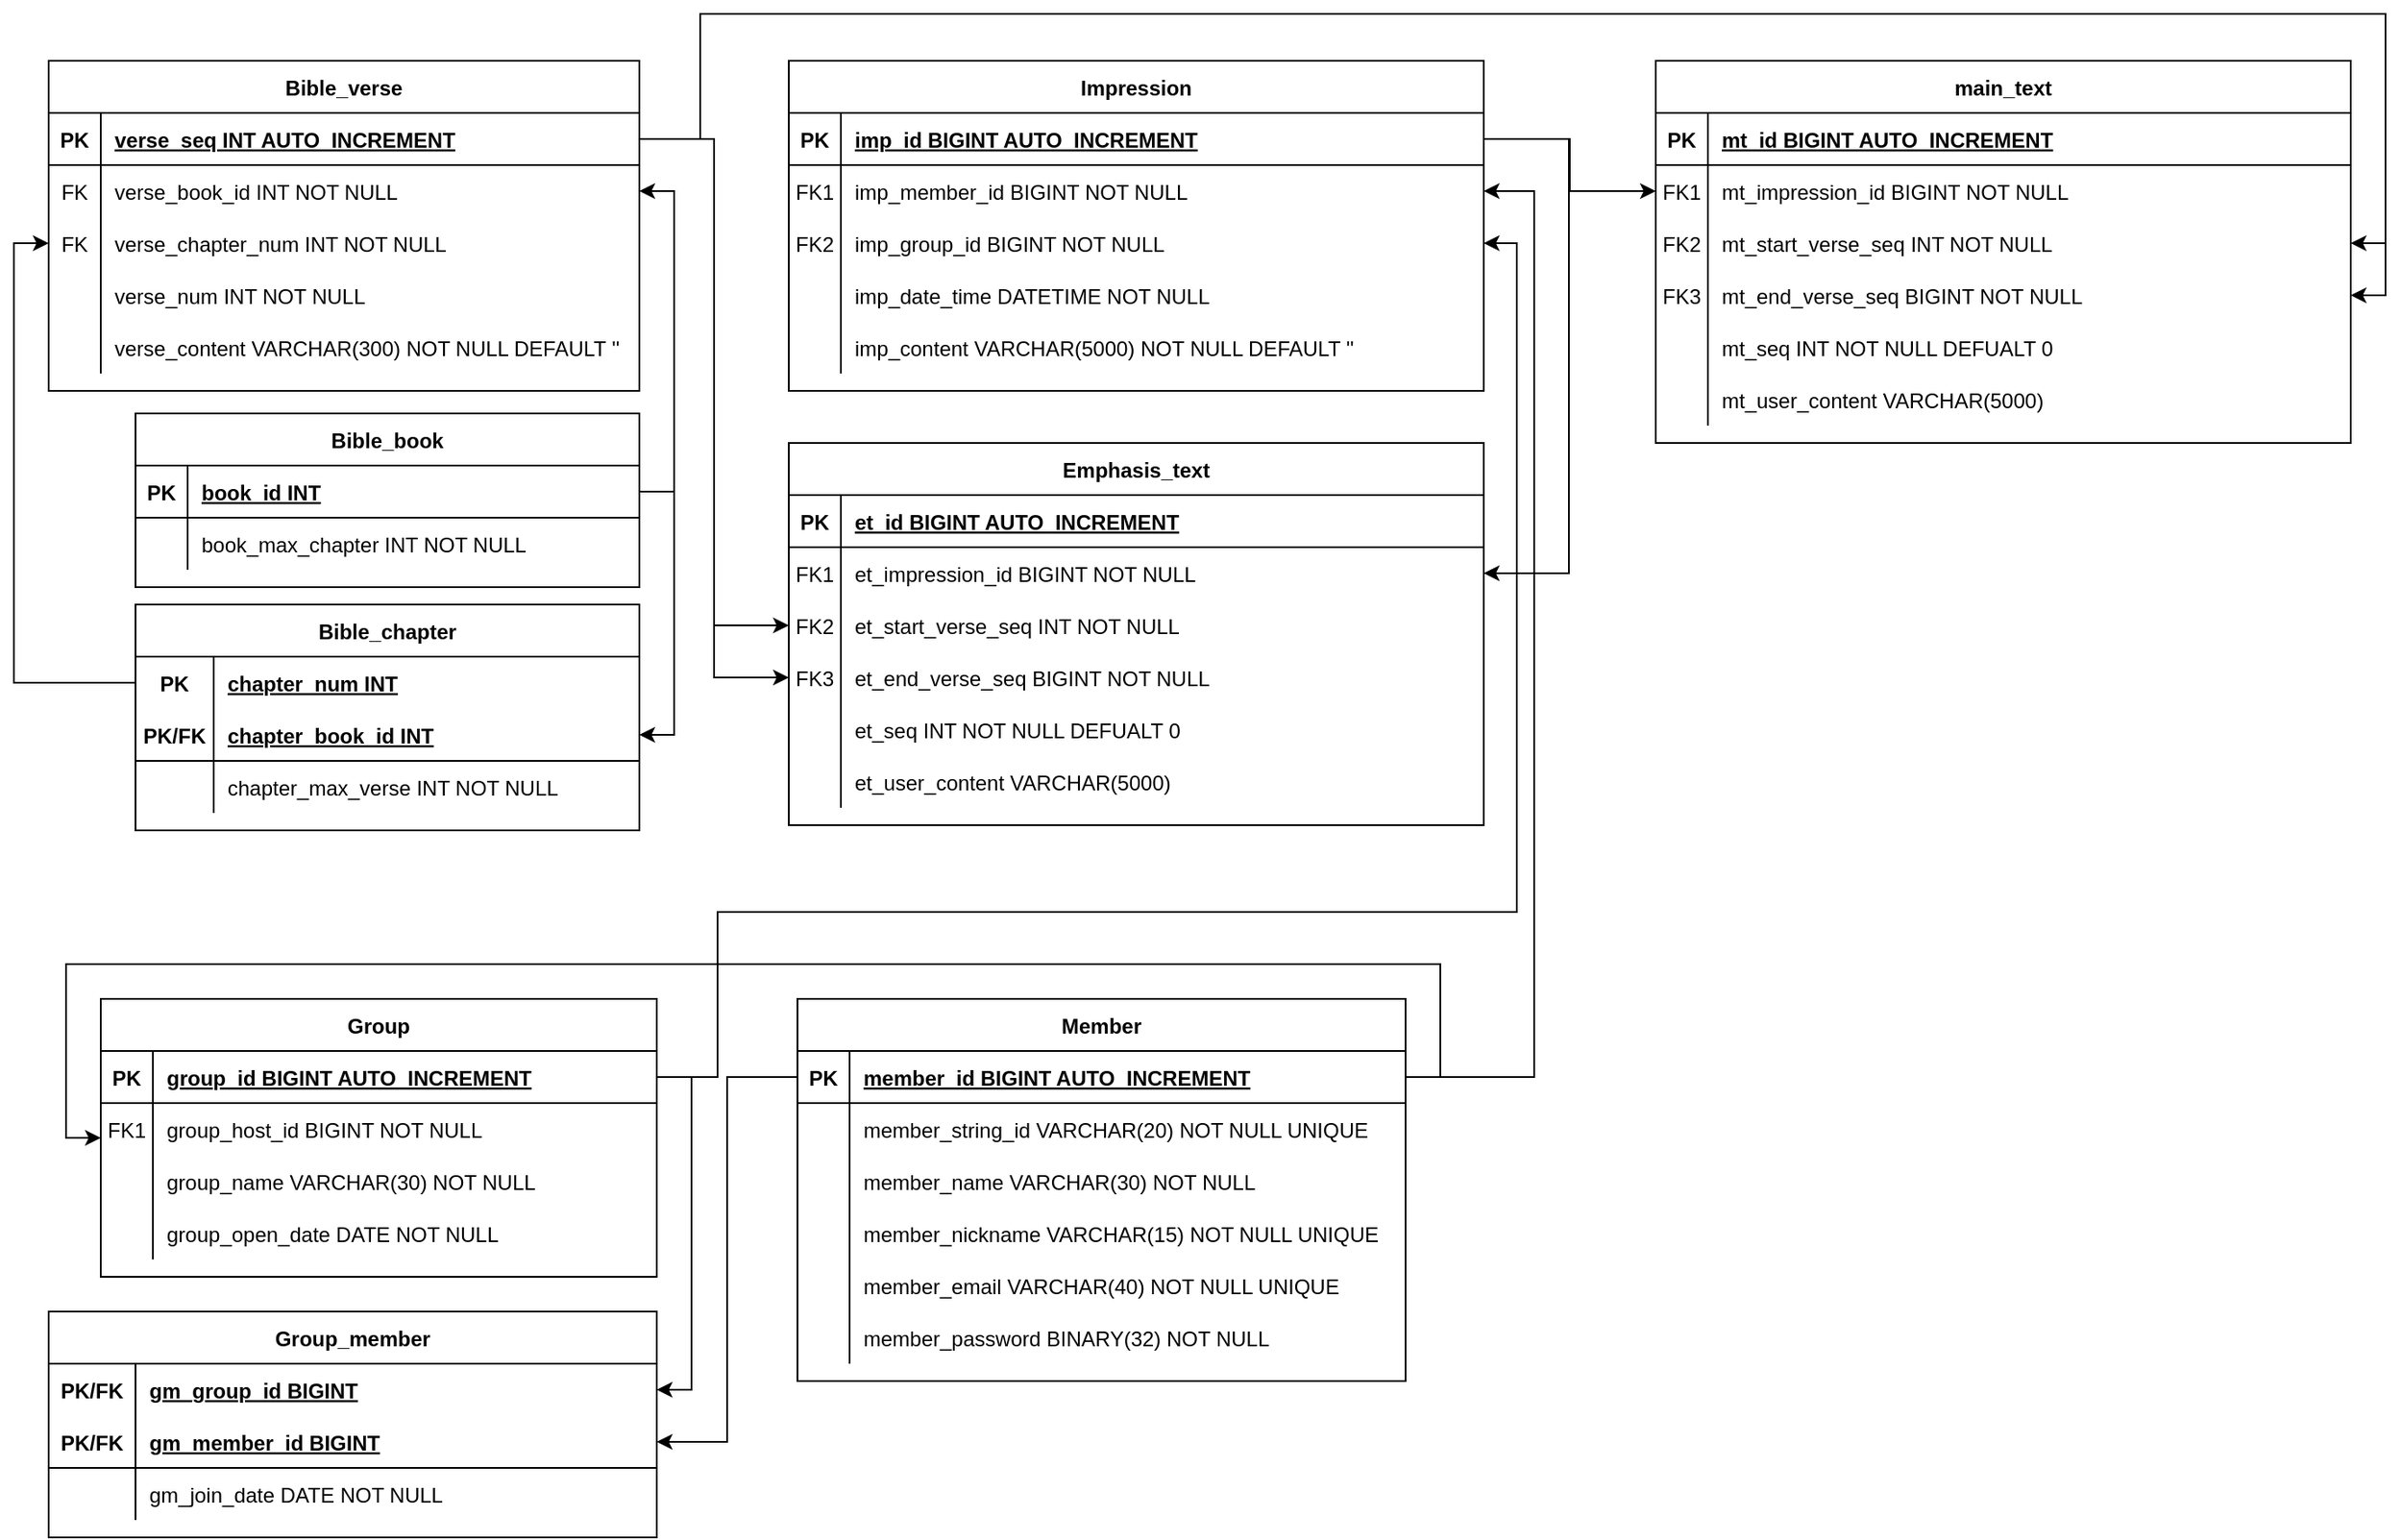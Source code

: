 <mxfile version="20.5.1" type="device"><diagram id="jPvuWBLJuC_hKwS-JEK_" name="Page 1"><mxGraphModel dx="1010" dy="1239" grid="1" gridSize="10" guides="1" tooltips="1" connect="1" arrows="1" fold="1" page="1" pageScale="1" pageWidth="1654" pageHeight="1169" math="0" shadow="0"><root><mxCell id="0"/><mxCell id="1" parent="0"/><mxCell id="6xwudfH-miz_vOKRbvq9-1" value="Bible_verse" style="shape=table;startSize=30;container=1;collapsible=1;childLayout=tableLayout;fixedRows=1;rowLines=0;fontStyle=1;align=center;resizeLast=1;flipH=1;flipV=0;" parent="1" vertex="1"><mxGeometry x="55" y="57" width="340" height="190" as="geometry"/></mxCell><mxCell id="6xwudfH-miz_vOKRbvq9-11" style="shape=partialRectangle;collapsible=0;dropTarget=0;pointerEvents=0;fillColor=none;points=[[0,0.5],[1,0.5]];portConstraint=eastwest;top=0;left=0;right=0;bottom=1;" parent="6xwudfH-miz_vOKRbvq9-1" vertex="1"><mxGeometry y="30" width="340" height="30" as="geometry"/></mxCell><mxCell id="6xwudfH-miz_vOKRbvq9-12" value="PK" style="shape=partialRectangle;overflow=hidden;connectable=0;fillColor=none;top=0;left=0;bottom=0;right=0;fontStyle=1;" parent="6xwudfH-miz_vOKRbvq9-11" vertex="1"><mxGeometry width="30" height="30" as="geometry"><mxRectangle width="30" height="30" as="alternateBounds"/></mxGeometry></mxCell><mxCell id="6xwudfH-miz_vOKRbvq9-13" value="verse_seq INT AUTO_INCREMENT" style="shape=partialRectangle;overflow=hidden;connectable=0;fillColor=none;top=0;left=0;bottom=0;right=0;align=left;spacingLeft=6;fontStyle=5;" parent="6xwudfH-miz_vOKRbvq9-11" vertex="1"><mxGeometry x="30" width="310" height="30" as="geometry"><mxRectangle width="310" height="30" as="alternateBounds"/></mxGeometry></mxCell><mxCell id="6xwudfH-miz_vOKRbvq9-14" style="shape=partialRectangle;collapsible=0;dropTarget=0;pointerEvents=0;fillColor=none;points=[[0,0.5],[1,0.5]];portConstraint=eastwest;top=0;left=0;right=0;bottom=0;" parent="6xwudfH-miz_vOKRbvq9-1" vertex="1"><mxGeometry y="60" width="340" height="30" as="geometry"/></mxCell><mxCell id="6xwudfH-miz_vOKRbvq9-15" value="FK" style="shape=partialRectangle;overflow=hidden;connectable=0;fillColor=none;top=0;left=0;bottom=0;right=0;" parent="6xwudfH-miz_vOKRbvq9-14" vertex="1"><mxGeometry width="30" height="30" as="geometry"><mxRectangle width="30" height="30" as="alternateBounds"/></mxGeometry></mxCell><mxCell id="6xwudfH-miz_vOKRbvq9-16" value="verse_book_id INT NOT NULL" style="shape=partialRectangle;overflow=hidden;connectable=0;fillColor=none;top=0;left=0;bottom=0;right=0;align=left;spacingLeft=6;" parent="6xwudfH-miz_vOKRbvq9-14" vertex="1"><mxGeometry x="30" width="310" height="30" as="geometry"><mxRectangle width="310" height="30" as="alternateBounds"/></mxGeometry></mxCell><mxCell id="Btw8hcyUQWeCTQrzz7kN-26" style="shape=partialRectangle;collapsible=0;dropTarget=0;pointerEvents=0;fillColor=none;points=[[0,0.5],[1,0.5]];portConstraint=eastwest;top=0;left=0;right=0;bottom=0;" parent="6xwudfH-miz_vOKRbvq9-1" vertex="1"><mxGeometry y="90" width="340" height="30" as="geometry"/></mxCell><mxCell id="Btw8hcyUQWeCTQrzz7kN-27" value="FK" style="shape=partialRectangle;overflow=hidden;connectable=0;fillColor=none;top=0;left=0;bottom=0;right=0;" parent="Btw8hcyUQWeCTQrzz7kN-26" vertex="1"><mxGeometry width="30" height="30" as="geometry"><mxRectangle width="30" height="30" as="alternateBounds"/></mxGeometry></mxCell><mxCell id="Btw8hcyUQWeCTQrzz7kN-28" value="verse_chapter_num INT NOT NULL" style="shape=partialRectangle;overflow=hidden;connectable=0;fillColor=none;top=0;left=0;bottom=0;right=0;align=left;spacingLeft=6;" parent="Btw8hcyUQWeCTQrzz7kN-26" vertex="1"><mxGeometry x="30" width="310" height="30" as="geometry"><mxRectangle width="310" height="30" as="alternateBounds"/></mxGeometry></mxCell><mxCell id="Btw8hcyUQWeCTQrzz7kN-23" style="shape=partialRectangle;collapsible=0;dropTarget=0;pointerEvents=0;fillColor=none;points=[[0,0.5],[1,0.5]];portConstraint=eastwest;top=0;left=0;right=0;bottom=0;" parent="6xwudfH-miz_vOKRbvq9-1" vertex="1"><mxGeometry y="120" width="340" height="30" as="geometry"/></mxCell><mxCell id="Btw8hcyUQWeCTQrzz7kN-24" value="" style="shape=partialRectangle;overflow=hidden;connectable=0;fillColor=none;top=0;left=0;bottom=0;right=0;" parent="Btw8hcyUQWeCTQrzz7kN-23" vertex="1"><mxGeometry width="30" height="30" as="geometry"><mxRectangle width="30" height="30" as="alternateBounds"/></mxGeometry></mxCell><mxCell id="Btw8hcyUQWeCTQrzz7kN-25" value="verse_num INT NOT NULL" style="shape=partialRectangle;overflow=hidden;connectable=0;fillColor=none;top=0;left=0;bottom=0;right=0;align=left;spacingLeft=6;" parent="Btw8hcyUQWeCTQrzz7kN-23" vertex="1"><mxGeometry x="30" width="310" height="30" as="geometry"><mxRectangle width="310" height="30" as="alternateBounds"/></mxGeometry></mxCell><mxCell id="Btw8hcyUQWeCTQrzz7kN-20" style="shape=partialRectangle;collapsible=0;dropTarget=0;pointerEvents=0;fillColor=none;points=[[0,0.5],[1,0.5]];portConstraint=eastwest;top=0;left=0;right=0;bottom=0;" parent="6xwudfH-miz_vOKRbvq9-1" vertex="1"><mxGeometry y="150" width="340" height="30" as="geometry"/></mxCell><mxCell id="Btw8hcyUQWeCTQrzz7kN-21" style="shape=partialRectangle;overflow=hidden;connectable=0;fillColor=none;top=0;left=0;bottom=0;right=0;" parent="Btw8hcyUQWeCTQrzz7kN-20" vertex="1"><mxGeometry width="30" height="30" as="geometry"><mxRectangle width="30" height="30" as="alternateBounds"/></mxGeometry></mxCell><mxCell id="Btw8hcyUQWeCTQrzz7kN-22" value="verse_content VARCHAR(300) NOT NULL DEFAULT ''" style="shape=partialRectangle;overflow=hidden;connectable=0;fillColor=none;top=0;left=0;bottom=0;right=0;align=left;spacingLeft=6;" parent="Btw8hcyUQWeCTQrzz7kN-20" vertex="1"><mxGeometry x="30" width="310" height="30" as="geometry"><mxRectangle width="310" height="30" as="alternateBounds"/></mxGeometry></mxCell><mxCell id="6xwudfH-miz_vOKRbvq9-17" value="Bible_book" style="shape=table;startSize=30;container=1;collapsible=1;childLayout=tableLayout;fixedRows=1;rowLines=0;fontStyle=1;align=center;resizeLast=1;" parent="1" vertex="1"><mxGeometry x="105" y="260" width="290" height="100" as="geometry"/></mxCell><mxCell id="6xwudfH-miz_vOKRbvq9-18" value="" style="shape=partialRectangle;collapsible=0;dropTarget=0;pointerEvents=0;fillColor=none;top=0;left=0;bottom=1;right=0;points=[[0,0.5],[1,0.5]];portConstraint=eastwest;" parent="6xwudfH-miz_vOKRbvq9-17" vertex="1"><mxGeometry y="30" width="290" height="30" as="geometry"/></mxCell><mxCell id="6xwudfH-miz_vOKRbvq9-19" value="PK" style="shape=partialRectangle;connectable=0;fillColor=none;top=0;left=0;bottom=0;right=0;fontStyle=1;overflow=hidden;" parent="6xwudfH-miz_vOKRbvq9-18" vertex="1"><mxGeometry width="30" height="30" as="geometry"><mxRectangle width="30" height="30" as="alternateBounds"/></mxGeometry></mxCell><mxCell id="6xwudfH-miz_vOKRbvq9-20" value="book_id INT" style="shape=partialRectangle;connectable=0;fillColor=none;top=0;left=0;bottom=0;right=0;align=left;spacingLeft=6;fontStyle=5;overflow=hidden;" parent="6xwudfH-miz_vOKRbvq9-18" vertex="1"><mxGeometry x="30" width="260" height="30" as="geometry"><mxRectangle width="260" height="30" as="alternateBounds"/></mxGeometry></mxCell><mxCell id="6xwudfH-miz_vOKRbvq9-27" value="" style="shape=partialRectangle;collapsible=0;dropTarget=0;pointerEvents=0;fillColor=none;top=0;left=0;bottom=0;right=0;points=[[0,0.5],[1,0.5]];portConstraint=eastwest;" parent="6xwudfH-miz_vOKRbvq9-17" vertex="1"><mxGeometry y="60" width="290" height="30" as="geometry"/></mxCell><mxCell id="6xwudfH-miz_vOKRbvq9-28" value="" style="shape=partialRectangle;connectable=0;fillColor=none;top=0;left=0;bottom=0;right=0;editable=1;overflow=hidden;" parent="6xwudfH-miz_vOKRbvq9-27" vertex="1"><mxGeometry width="30" height="30" as="geometry"><mxRectangle width="30" height="30" as="alternateBounds"/></mxGeometry></mxCell><mxCell id="6xwudfH-miz_vOKRbvq9-29" value="book_max_chapter INT NOT NULL" style="shape=partialRectangle;connectable=0;fillColor=none;top=0;left=0;bottom=0;right=0;align=left;spacingLeft=6;overflow=hidden;" parent="6xwudfH-miz_vOKRbvq9-27" vertex="1"><mxGeometry x="30" width="260" height="30" as="geometry"><mxRectangle width="260" height="30" as="alternateBounds"/></mxGeometry></mxCell><mxCell id="6xwudfH-miz_vOKRbvq9-30" value="Group" style="shape=table;startSize=30;container=1;collapsible=1;childLayout=tableLayout;fixedRows=1;rowLines=0;fontStyle=1;align=center;resizeLast=1;flipH=1;flipV=0;" parent="1" vertex="1"><mxGeometry x="85" y="597" width="320" height="160" as="geometry"/></mxCell><mxCell id="6xwudfH-miz_vOKRbvq9-31" style="shape=partialRectangle;collapsible=0;dropTarget=0;pointerEvents=0;fillColor=none;points=[[0,0.5],[1,0.5]];portConstraint=eastwest;top=0;left=0;right=0;bottom=1;" parent="6xwudfH-miz_vOKRbvq9-30" vertex="1"><mxGeometry y="30" width="320" height="30" as="geometry"/></mxCell><mxCell id="6xwudfH-miz_vOKRbvq9-32" value="PK" style="shape=partialRectangle;overflow=hidden;connectable=0;fillColor=none;top=0;left=0;bottom=0;right=0;fontStyle=1;" parent="6xwudfH-miz_vOKRbvq9-31" vertex="1"><mxGeometry width="30" height="30" as="geometry"><mxRectangle width="30" height="30" as="alternateBounds"/></mxGeometry></mxCell><mxCell id="6xwudfH-miz_vOKRbvq9-33" value="group_id BIGINT AUTO_INCREMENT" style="shape=partialRectangle;overflow=hidden;connectable=0;fillColor=none;top=0;left=0;bottom=0;right=0;align=left;spacingLeft=6;fontStyle=5;" parent="6xwudfH-miz_vOKRbvq9-31" vertex="1"><mxGeometry x="30" width="290" height="30" as="geometry"><mxRectangle width="290" height="30" as="alternateBounds"/></mxGeometry></mxCell><mxCell id="6xwudfH-miz_vOKRbvq9-34" style="shape=partialRectangle;collapsible=0;dropTarget=0;pointerEvents=0;fillColor=none;points=[[0,0.5],[1,0.5]];portConstraint=eastwest;top=0;left=0;right=0;bottom=0;" parent="6xwudfH-miz_vOKRbvq9-30" vertex="1"><mxGeometry y="60" width="320" height="30" as="geometry"/></mxCell><mxCell id="6xwudfH-miz_vOKRbvq9-35" value="FK1" style="shape=partialRectangle;overflow=hidden;connectable=0;fillColor=none;top=0;left=0;bottom=0;right=0;" parent="6xwudfH-miz_vOKRbvq9-34" vertex="1"><mxGeometry width="30" height="30" as="geometry"><mxRectangle width="30" height="30" as="alternateBounds"/></mxGeometry></mxCell><mxCell id="6xwudfH-miz_vOKRbvq9-36" value="group_host_id BIGINT NOT NULL" style="shape=partialRectangle;overflow=hidden;connectable=0;fillColor=none;top=0;left=0;bottom=0;right=0;align=left;spacingLeft=6;" parent="6xwudfH-miz_vOKRbvq9-34" vertex="1"><mxGeometry x="30" width="290" height="30" as="geometry"><mxRectangle width="290" height="30" as="alternateBounds"/></mxGeometry></mxCell><mxCell id="6xwudfH-miz_vOKRbvq9-37" style="shape=partialRectangle;collapsible=0;dropTarget=0;pointerEvents=0;fillColor=none;points=[[0,0.5],[1,0.5]];portConstraint=eastwest;top=0;left=0;right=0;bottom=0;" parent="6xwudfH-miz_vOKRbvq9-30" vertex="1"><mxGeometry y="90" width="320" height="30" as="geometry"/></mxCell><mxCell id="6xwudfH-miz_vOKRbvq9-38" style="shape=partialRectangle;overflow=hidden;connectable=0;fillColor=none;top=0;left=0;bottom=0;right=0;" parent="6xwudfH-miz_vOKRbvq9-37" vertex="1"><mxGeometry width="30" height="30" as="geometry"><mxRectangle width="30" height="30" as="alternateBounds"/></mxGeometry></mxCell><mxCell id="6xwudfH-miz_vOKRbvq9-39" value="group_name VARCHAR(30) NOT NULL" style="shape=partialRectangle;overflow=hidden;connectable=0;fillColor=none;top=0;left=0;bottom=0;right=0;align=left;spacingLeft=6;" parent="6xwudfH-miz_vOKRbvq9-37" vertex="1"><mxGeometry x="30" width="290" height="30" as="geometry"><mxRectangle width="290" height="30" as="alternateBounds"/></mxGeometry></mxCell><mxCell id="6xwudfH-miz_vOKRbvq9-40" style="shape=partialRectangle;collapsible=0;dropTarget=0;pointerEvents=0;fillColor=none;points=[[0,0.5],[1,0.5]];portConstraint=eastwest;top=0;left=0;right=0;bottom=0;" parent="6xwudfH-miz_vOKRbvq9-30" vertex="1"><mxGeometry y="120" width="320" height="30" as="geometry"/></mxCell><mxCell id="6xwudfH-miz_vOKRbvq9-41" style="shape=partialRectangle;overflow=hidden;connectable=0;fillColor=none;top=0;left=0;bottom=0;right=0;" parent="6xwudfH-miz_vOKRbvq9-40" vertex="1"><mxGeometry width="30" height="30" as="geometry"><mxRectangle width="30" height="30" as="alternateBounds"/></mxGeometry></mxCell><mxCell id="6xwudfH-miz_vOKRbvq9-42" value="group_open_date DATE NOT NULL" style="shape=partialRectangle;overflow=hidden;connectable=0;fillColor=none;top=0;left=0;bottom=0;right=0;align=left;spacingLeft=6;" parent="6xwudfH-miz_vOKRbvq9-40" vertex="1"><mxGeometry x="30" width="290" height="30" as="geometry"><mxRectangle width="290" height="30" as="alternateBounds"/></mxGeometry></mxCell><mxCell id="6xwudfH-miz_vOKRbvq9-43" value="Member" style="shape=table;startSize=30;container=1;collapsible=1;childLayout=tableLayout;fixedRows=1;rowLines=0;fontStyle=1;align=center;resizeLast=1;flipH=1;flipV=0;" parent="1" vertex="1"><mxGeometry x="486" y="597" width="350" height="220" as="geometry"/></mxCell><mxCell id="6xwudfH-miz_vOKRbvq9-44" style="shape=partialRectangle;collapsible=0;dropTarget=0;pointerEvents=0;fillColor=none;points=[[0,0.5],[1,0.5]];portConstraint=eastwest;top=0;left=0;right=0;bottom=1;" parent="6xwudfH-miz_vOKRbvq9-43" vertex="1"><mxGeometry y="30" width="350" height="30" as="geometry"/></mxCell><mxCell id="6xwudfH-miz_vOKRbvq9-45" value="PK" style="shape=partialRectangle;overflow=hidden;connectable=0;fillColor=none;top=0;left=0;bottom=0;right=0;fontStyle=1;" parent="6xwudfH-miz_vOKRbvq9-44" vertex="1"><mxGeometry width="30" height="30" as="geometry"><mxRectangle width="30" height="30" as="alternateBounds"/></mxGeometry></mxCell><mxCell id="6xwudfH-miz_vOKRbvq9-46" value="member_id BIGINT AUTO_INCREMENT" style="shape=partialRectangle;overflow=hidden;connectable=0;fillColor=none;top=0;left=0;bottom=0;right=0;align=left;spacingLeft=6;fontStyle=5;" parent="6xwudfH-miz_vOKRbvq9-44" vertex="1"><mxGeometry x="30" width="320" height="30" as="geometry"><mxRectangle width="320" height="30" as="alternateBounds"/></mxGeometry></mxCell><mxCell id="6xwudfH-miz_vOKRbvq9-47" style="shape=partialRectangle;collapsible=0;dropTarget=0;pointerEvents=0;fillColor=none;points=[[0,0.5],[1,0.5]];portConstraint=eastwest;top=0;left=0;right=0;bottom=0;" parent="6xwudfH-miz_vOKRbvq9-43" vertex="1"><mxGeometry y="60" width="350" height="30" as="geometry"/></mxCell><mxCell id="6xwudfH-miz_vOKRbvq9-48" value="" style="shape=partialRectangle;overflow=hidden;connectable=0;fillColor=none;top=0;left=0;bottom=0;right=0;" parent="6xwudfH-miz_vOKRbvq9-47" vertex="1"><mxGeometry width="30" height="30" as="geometry"><mxRectangle width="30" height="30" as="alternateBounds"/></mxGeometry></mxCell><mxCell id="6xwudfH-miz_vOKRbvq9-49" value="member_string_id VARCHAR(20) NOT NULL UNIQUE" style="shape=partialRectangle;overflow=hidden;connectable=0;fillColor=none;top=0;left=0;bottom=0;right=0;align=left;spacingLeft=6;" parent="6xwudfH-miz_vOKRbvq9-47" vertex="1"><mxGeometry x="30" width="320" height="30" as="geometry"><mxRectangle width="320" height="30" as="alternateBounds"/></mxGeometry></mxCell><mxCell id="6xwudfH-miz_vOKRbvq9-50" style="shape=partialRectangle;collapsible=0;dropTarget=0;pointerEvents=0;fillColor=none;points=[[0,0.5],[1,0.5]];portConstraint=eastwest;top=0;left=0;right=0;bottom=0;" parent="6xwudfH-miz_vOKRbvq9-43" vertex="1"><mxGeometry y="90" width="350" height="30" as="geometry"/></mxCell><mxCell id="6xwudfH-miz_vOKRbvq9-51" style="shape=partialRectangle;overflow=hidden;connectable=0;fillColor=none;top=0;left=0;bottom=0;right=0;" parent="6xwudfH-miz_vOKRbvq9-50" vertex="1"><mxGeometry width="30" height="30" as="geometry"><mxRectangle width="30" height="30" as="alternateBounds"/></mxGeometry></mxCell><mxCell id="6xwudfH-miz_vOKRbvq9-52" value="member_name VARCHAR(30) NOT NULL" style="shape=partialRectangle;overflow=hidden;connectable=0;fillColor=none;top=0;left=0;bottom=0;right=0;align=left;spacingLeft=6;" parent="6xwudfH-miz_vOKRbvq9-50" vertex="1"><mxGeometry x="30" width="320" height="30" as="geometry"><mxRectangle width="320" height="30" as="alternateBounds"/></mxGeometry></mxCell><mxCell id="6xwudfH-miz_vOKRbvq9-53" style="shape=partialRectangle;collapsible=0;dropTarget=0;pointerEvents=0;fillColor=none;points=[[0,0.5],[1,0.5]];portConstraint=eastwest;top=0;left=0;right=0;bottom=0;" parent="6xwudfH-miz_vOKRbvq9-43" vertex="1"><mxGeometry y="120" width="350" height="30" as="geometry"/></mxCell><mxCell id="6xwudfH-miz_vOKRbvq9-54" style="shape=partialRectangle;overflow=hidden;connectable=0;fillColor=none;top=0;left=0;bottom=0;right=0;" parent="6xwudfH-miz_vOKRbvq9-53" vertex="1"><mxGeometry width="30" height="30" as="geometry"><mxRectangle width="30" height="30" as="alternateBounds"/></mxGeometry></mxCell><mxCell id="6xwudfH-miz_vOKRbvq9-55" value="member_nickname VARCHAR(15) NOT NULL UNIQUE" style="shape=partialRectangle;overflow=hidden;connectable=0;fillColor=none;top=0;left=0;bottom=0;right=0;align=left;spacingLeft=6;" parent="6xwudfH-miz_vOKRbvq9-53" vertex="1"><mxGeometry x="30" width="320" height="30" as="geometry"><mxRectangle width="320" height="30" as="alternateBounds"/></mxGeometry></mxCell><mxCell id="6xwudfH-miz_vOKRbvq9-56" style="shape=partialRectangle;collapsible=0;dropTarget=0;pointerEvents=0;fillColor=none;points=[[0,0.5],[1,0.5]];portConstraint=eastwest;top=0;left=0;right=0;bottom=0;" parent="6xwudfH-miz_vOKRbvq9-43" vertex="1"><mxGeometry y="150" width="350" height="30" as="geometry"/></mxCell><mxCell id="6xwudfH-miz_vOKRbvq9-57" style="shape=partialRectangle;overflow=hidden;connectable=0;fillColor=none;top=0;left=0;bottom=0;right=0;" parent="6xwudfH-miz_vOKRbvq9-56" vertex="1"><mxGeometry width="30" height="30" as="geometry"><mxRectangle width="30" height="30" as="alternateBounds"/></mxGeometry></mxCell><mxCell id="6xwudfH-miz_vOKRbvq9-58" value="member_email VARCHAR(40) NOT NULL UNIQUE" style="shape=partialRectangle;overflow=hidden;connectable=0;fillColor=none;top=0;left=0;bottom=0;right=0;align=left;spacingLeft=6;" parent="6xwudfH-miz_vOKRbvq9-56" vertex="1"><mxGeometry x="30" width="320" height="30" as="geometry"><mxRectangle width="320" height="30" as="alternateBounds"/></mxGeometry></mxCell><mxCell id="6xwudfH-miz_vOKRbvq9-59" style="shape=partialRectangle;collapsible=0;dropTarget=0;pointerEvents=0;fillColor=none;points=[[0,0.5],[1,0.5]];portConstraint=eastwest;top=0;left=0;right=0;bottom=0;" parent="6xwudfH-miz_vOKRbvq9-43" vertex="1"><mxGeometry y="180" width="350" height="30" as="geometry"/></mxCell><mxCell id="6xwudfH-miz_vOKRbvq9-60" style="shape=partialRectangle;overflow=hidden;connectable=0;fillColor=none;top=0;left=0;bottom=0;right=0;" parent="6xwudfH-miz_vOKRbvq9-59" vertex="1"><mxGeometry width="30" height="30" as="geometry"><mxRectangle width="30" height="30" as="alternateBounds"/></mxGeometry></mxCell><mxCell id="6xwudfH-miz_vOKRbvq9-61" value="member_password BINARY(32) NOT NULL" style="shape=partialRectangle;overflow=hidden;connectable=0;fillColor=none;top=0;left=0;bottom=0;right=0;align=left;spacingLeft=6;" parent="6xwudfH-miz_vOKRbvq9-59" vertex="1"><mxGeometry x="30" width="320" height="30" as="geometry"><mxRectangle width="320" height="30" as="alternateBounds"/></mxGeometry></mxCell><mxCell id="6xwudfH-miz_vOKRbvq9-62" value="Group_member" style="shape=table;startSize=30;container=1;collapsible=1;childLayout=tableLayout;fixedRows=1;rowLines=0;fontStyle=1;align=center;resizeLast=1;flipH=1;flipV=0;" parent="1" vertex="1"><mxGeometry x="55" y="777" width="350" height="130.0" as="geometry"/></mxCell><mxCell id="6xwudfH-miz_vOKRbvq9-63" style="shape=partialRectangle;collapsible=0;dropTarget=0;pointerEvents=0;fillColor=none;points=[[0,0.5],[1,0.5]];portConstraint=eastwest;top=0;left=0;right=0;bottom=0;" parent="6xwudfH-miz_vOKRbvq9-62" vertex="1"><mxGeometry y="30" width="350" height="30" as="geometry"/></mxCell><mxCell id="6xwudfH-miz_vOKRbvq9-64" value="PK/FK" style="shape=partialRectangle;overflow=hidden;connectable=0;fillColor=none;top=0;left=0;bottom=0;right=0;fontStyle=1;" parent="6xwudfH-miz_vOKRbvq9-63" vertex="1"><mxGeometry width="50.0" height="30" as="geometry"><mxRectangle width="50.0" height="30" as="alternateBounds"/></mxGeometry></mxCell><mxCell id="6xwudfH-miz_vOKRbvq9-65" value="gm_group_id BIGINT" style="shape=partialRectangle;overflow=hidden;connectable=0;fillColor=none;top=0;left=0;bottom=0;right=0;align=left;spacingLeft=6;fontStyle=5;" parent="6xwudfH-miz_vOKRbvq9-63" vertex="1"><mxGeometry x="50.0" width="300.0" height="30" as="geometry"><mxRectangle width="300.0" height="30" as="alternateBounds"/></mxGeometry></mxCell><mxCell id="6xwudfH-miz_vOKRbvq9-66" style="shape=partialRectangle;collapsible=0;dropTarget=0;pointerEvents=0;fillColor=none;points=[[0,0.5],[1,0.5]];portConstraint=eastwest;top=0;left=0;right=0;bottom=1;" parent="6xwudfH-miz_vOKRbvq9-62" vertex="1"><mxGeometry y="60" width="350" height="30" as="geometry"/></mxCell><mxCell id="6xwudfH-miz_vOKRbvq9-67" value="PK/FK" style="shape=partialRectangle;overflow=hidden;connectable=0;fillColor=none;top=0;left=0;bottom=0;right=0;fontStyle=1;" parent="6xwudfH-miz_vOKRbvq9-66" vertex="1"><mxGeometry width="50.0" height="30" as="geometry"><mxRectangle width="50.0" height="30" as="alternateBounds"/></mxGeometry></mxCell><mxCell id="6xwudfH-miz_vOKRbvq9-68" value="gm_member_id BIGINT" style="shape=partialRectangle;overflow=hidden;connectable=0;fillColor=none;top=0;left=0;bottom=0;right=0;align=left;spacingLeft=6;fontStyle=5;strokeColor=default;" parent="6xwudfH-miz_vOKRbvq9-66" vertex="1"><mxGeometry x="50.0" width="300.0" height="30" as="geometry"><mxRectangle width="300.0" height="30" as="alternateBounds"/></mxGeometry></mxCell><mxCell id="6xwudfH-miz_vOKRbvq9-69" style="shape=partialRectangle;collapsible=0;dropTarget=0;pointerEvents=0;fillColor=none;points=[[0,0.5],[1,0.5]];portConstraint=eastwest;top=0;left=0;right=0;bottom=0;" parent="6xwudfH-miz_vOKRbvq9-62" vertex="1"><mxGeometry y="90" width="350" height="30" as="geometry"/></mxCell><mxCell id="6xwudfH-miz_vOKRbvq9-70" style="shape=partialRectangle;overflow=hidden;connectable=0;fillColor=none;top=0;left=0;bottom=0;right=0;" parent="6xwudfH-miz_vOKRbvq9-69" vertex="1"><mxGeometry width="50.0" height="30" as="geometry"><mxRectangle width="50.0" height="30" as="alternateBounds"/></mxGeometry></mxCell><mxCell id="6xwudfH-miz_vOKRbvq9-71" value="gm_join_date DATE NOT NULL" style="shape=partialRectangle;overflow=hidden;connectable=0;fillColor=none;top=0;left=0;bottom=0;right=0;align=left;spacingLeft=6;" parent="6xwudfH-miz_vOKRbvq9-69" vertex="1"><mxGeometry x="50.0" width="300.0" height="30" as="geometry"><mxRectangle width="300.0" height="30" as="alternateBounds"/></mxGeometry></mxCell><mxCell id="Btw8hcyUQWeCTQrzz7kN-1" value="Impression" style="shape=table;startSize=30;container=1;collapsible=1;childLayout=tableLayout;fixedRows=1;rowLines=0;fontStyle=1;align=center;resizeLast=1;flipH=1;flipV=0;" parent="1" vertex="1"><mxGeometry x="481" y="57" width="400" height="190" as="geometry"/></mxCell><mxCell id="Btw8hcyUQWeCTQrzz7kN-2" style="shape=partialRectangle;collapsible=0;dropTarget=0;pointerEvents=0;fillColor=none;points=[[0,0.5],[1,0.5]];portConstraint=eastwest;top=0;left=0;right=0;bottom=1;" parent="Btw8hcyUQWeCTQrzz7kN-1" vertex="1"><mxGeometry y="30" width="400" height="30" as="geometry"/></mxCell><mxCell id="Btw8hcyUQWeCTQrzz7kN-3" value="PK" style="shape=partialRectangle;overflow=hidden;connectable=0;fillColor=none;top=0;left=0;bottom=0;right=0;fontStyle=1;" parent="Btw8hcyUQWeCTQrzz7kN-2" vertex="1"><mxGeometry width="30" height="30" as="geometry"><mxRectangle width="30" height="30" as="alternateBounds"/></mxGeometry></mxCell><mxCell id="Btw8hcyUQWeCTQrzz7kN-4" value="imp_id BIGINT AUTO_INCREMENT" style="shape=partialRectangle;overflow=hidden;connectable=0;fillColor=none;top=0;left=0;bottom=0;right=0;align=left;spacingLeft=6;fontStyle=5;" parent="Btw8hcyUQWeCTQrzz7kN-2" vertex="1"><mxGeometry x="30" width="370" height="30" as="geometry"><mxRectangle width="370" height="30" as="alternateBounds"/></mxGeometry></mxCell><mxCell id="Btw8hcyUQWeCTQrzz7kN-5" style="shape=partialRectangle;collapsible=0;dropTarget=0;pointerEvents=0;fillColor=none;points=[[0,0.5],[1,0.5]];portConstraint=eastwest;top=0;left=0;right=0;bottom=0;" parent="Btw8hcyUQWeCTQrzz7kN-1" vertex="1"><mxGeometry y="60" width="400" height="30" as="geometry"/></mxCell><mxCell id="Btw8hcyUQWeCTQrzz7kN-6" value="FK1" style="shape=partialRectangle;overflow=hidden;connectable=0;fillColor=none;top=0;left=0;bottom=0;right=0;" parent="Btw8hcyUQWeCTQrzz7kN-5" vertex="1"><mxGeometry width="30" height="30" as="geometry"><mxRectangle width="30" height="30" as="alternateBounds"/></mxGeometry></mxCell><mxCell id="Btw8hcyUQWeCTQrzz7kN-7" value="imp_member_id BIGINT NOT NULL" style="shape=partialRectangle;overflow=hidden;connectable=0;fillColor=none;top=0;left=0;bottom=0;right=0;align=left;spacingLeft=6;" parent="Btw8hcyUQWeCTQrzz7kN-5" vertex="1"><mxGeometry x="30" width="370" height="30" as="geometry"><mxRectangle width="370" height="30" as="alternateBounds"/></mxGeometry></mxCell><mxCell id="Btw8hcyUQWeCTQrzz7kN-8" style="shape=partialRectangle;collapsible=0;dropTarget=0;pointerEvents=0;fillColor=none;points=[[0,0.5],[1,0.5]];portConstraint=eastwest;top=0;left=0;right=0;bottom=0;" parent="Btw8hcyUQWeCTQrzz7kN-1" vertex="1"><mxGeometry y="90" width="400" height="30" as="geometry"/></mxCell><mxCell id="Btw8hcyUQWeCTQrzz7kN-9" value="FK2" style="shape=partialRectangle;overflow=hidden;connectable=0;fillColor=none;top=0;left=0;bottom=0;right=0;" parent="Btw8hcyUQWeCTQrzz7kN-8" vertex="1"><mxGeometry width="30" height="30" as="geometry"><mxRectangle width="30" height="30" as="alternateBounds"/></mxGeometry></mxCell><mxCell id="Btw8hcyUQWeCTQrzz7kN-10" value="imp_group_id BIGINT NOT NULL" style="shape=partialRectangle;overflow=hidden;connectable=0;fillColor=none;top=0;left=0;bottom=0;right=0;align=left;spacingLeft=6;" parent="Btw8hcyUQWeCTQrzz7kN-8" vertex="1"><mxGeometry x="30" width="370" height="30" as="geometry"><mxRectangle width="370" height="30" as="alternateBounds"/></mxGeometry></mxCell><mxCell id="VGFcvCKbKXmxjSIKfTdJ-4" style="shape=partialRectangle;collapsible=0;dropTarget=0;pointerEvents=0;fillColor=none;points=[[0,0.5],[1,0.5]];portConstraint=eastwest;top=0;left=0;right=0;bottom=0;" parent="Btw8hcyUQWeCTQrzz7kN-1" vertex="1"><mxGeometry y="120" width="400" height="30" as="geometry"/></mxCell><mxCell id="VGFcvCKbKXmxjSIKfTdJ-5" style="shape=partialRectangle;overflow=hidden;connectable=0;fillColor=none;top=0;left=0;bottom=0;right=0;" parent="VGFcvCKbKXmxjSIKfTdJ-4" vertex="1"><mxGeometry width="30" height="30" as="geometry"><mxRectangle width="30" height="30" as="alternateBounds"/></mxGeometry></mxCell><mxCell id="VGFcvCKbKXmxjSIKfTdJ-6" value="imp_date_time DATETIME NOT NULL" style="shape=partialRectangle;overflow=hidden;connectable=0;fillColor=none;top=0;left=0;bottom=0;right=0;align=left;spacingLeft=6;" parent="VGFcvCKbKXmxjSIKfTdJ-4" vertex="1"><mxGeometry x="30" width="370" height="30" as="geometry"><mxRectangle width="370" height="30" as="alternateBounds"/></mxGeometry></mxCell><mxCell id="Btw8hcyUQWeCTQrzz7kN-53" style="shape=partialRectangle;collapsible=0;dropTarget=0;pointerEvents=0;fillColor=none;points=[[0,0.5],[1,0.5]];portConstraint=eastwest;top=0;left=0;right=0;bottom=0;" parent="Btw8hcyUQWeCTQrzz7kN-1" vertex="1"><mxGeometry y="150" width="400" height="30" as="geometry"/></mxCell><mxCell id="Btw8hcyUQWeCTQrzz7kN-54" style="shape=partialRectangle;overflow=hidden;connectable=0;fillColor=none;top=0;left=0;bottom=0;right=0;" parent="Btw8hcyUQWeCTQrzz7kN-53" vertex="1"><mxGeometry width="30" height="30" as="geometry"><mxRectangle width="30" height="30" as="alternateBounds"/></mxGeometry></mxCell><mxCell id="Btw8hcyUQWeCTQrzz7kN-55" value="imp_content VARCHAR(5000) NOT NULL DEFAULT ''" style="shape=partialRectangle;overflow=hidden;connectable=0;fillColor=none;top=0;left=0;bottom=0;right=0;align=left;spacingLeft=6;" parent="Btw8hcyUQWeCTQrzz7kN-53" vertex="1"><mxGeometry x="30" width="370" height="30" as="geometry"><mxRectangle width="370" height="30" as="alternateBounds"/></mxGeometry></mxCell><mxCell id="Btw8hcyUQWeCTQrzz7kN-34" value="Emphasis_text" style="shape=table;startSize=30;container=1;collapsible=1;childLayout=tableLayout;fixedRows=1;rowLines=0;fontStyle=1;align=center;resizeLast=1;flipH=1;flipV=0;" parent="1" vertex="1"><mxGeometry x="481" y="277" width="400" height="220" as="geometry"/></mxCell><mxCell id="Btw8hcyUQWeCTQrzz7kN-35" style="shape=partialRectangle;collapsible=0;dropTarget=0;pointerEvents=0;fillColor=none;points=[[0,0.5],[1,0.5]];portConstraint=eastwest;top=0;left=0;right=0;bottom=1;" parent="Btw8hcyUQWeCTQrzz7kN-34" vertex="1"><mxGeometry y="30" width="400" height="30" as="geometry"/></mxCell><mxCell id="Btw8hcyUQWeCTQrzz7kN-36" value="PK" style="shape=partialRectangle;overflow=hidden;connectable=0;fillColor=none;top=0;left=0;bottom=0;right=0;fontStyle=1;" parent="Btw8hcyUQWeCTQrzz7kN-35" vertex="1"><mxGeometry width="30" height="30" as="geometry"><mxRectangle width="30" height="30" as="alternateBounds"/></mxGeometry></mxCell><mxCell id="Btw8hcyUQWeCTQrzz7kN-37" value="et_id BIGINT AUTO_INCREMENT" style="shape=partialRectangle;overflow=hidden;connectable=0;fillColor=none;top=0;left=0;bottom=0;right=0;align=left;spacingLeft=6;fontStyle=5;" parent="Btw8hcyUQWeCTQrzz7kN-35" vertex="1"><mxGeometry x="30" width="370" height="30" as="geometry"><mxRectangle width="370" height="30" as="alternateBounds"/></mxGeometry></mxCell><mxCell id="Btw8hcyUQWeCTQrzz7kN-38" style="shape=partialRectangle;collapsible=0;dropTarget=0;pointerEvents=0;fillColor=none;points=[[0,0.5],[1,0.5]];portConstraint=eastwest;top=0;left=0;right=0;bottom=0;" parent="Btw8hcyUQWeCTQrzz7kN-34" vertex="1"><mxGeometry y="60" width="400" height="30" as="geometry"/></mxCell><mxCell id="Btw8hcyUQWeCTQrzz7kN-39" value="FK1" style="shape=partialRectangle;overflow=hidden;connectable=0;fillColor=none;top=0;left=0;bottom=0;right=0;" parent="Btw8hcyUQWeCTQrzz7kN-38" vertex="1"><mxGeometry width="30" height="30" as="geometry"><mxRectangle width="30" height="30" as="alternateBounds"/></mxGeometry></mxCell><mxCell id="Btw8hcyUQWeCTQrzz7kN-40" value="et_impression_id BIGINT NOT NULL" style="shape=partialRectangle;overflow=hidden;connectable=0;fillColor=none;top=0;left=0;bottom=0;right=0;align=left;spacingLeft=6;" parent="Btw8hcyUQWeCTQrzz7kN-38" vertex="1"><mxGeometry x="30" width="370" height="30" as="geometry"><mxRectangle width="370" height="30" as="alternateBounds"/></mxGeometry></mxCell><mxCell id="Btw8hcyUQWeCTQrzz7kN-44" style="shape=partialRectangle;collapsible=0;dropTarget=0;pointerEvents=0;fillColor=none;points=[[0,0.5],[1,0.5]];portConstraint=eastwest;top=0;left=0;right=0;bottom=0;" parent="Btw8hcyUQWeCTQrzz7kN-34" vertex="1"><mxGeometry y="90" width="400" height="30" as="geometry"/></mxCell><mxCell id="Btw8hcyUQWeCTQrzz7kN-45" value="FK2" style="shape=partialRectangle;overflow=hidden;connectable=0;fillColor=none;top=0;left=0;bottom=0;right=0;" parent="Btw8hcyUQWeCTQrzz7kN-44" vertex="1"><mxGeometry width="30" height="30" as="geometry"><mxRectangle width="30" height="30" as="alternateBounds"/></mxGeometry></mxCell><mxCell id="Btw8hcyUQWeCTQrzz7kN-46" value="et_start_verse_seq INT NOT NULL" style="shape=partialRectangle;overflow=hidden;connectable=0;fillColor=none;top=0;left=0;bottom=0;right=0;align=left;spacingLeft=6;" parent="Btw8hcyUQWeCTQrzz7kN-44" vertex="1"><mxGeometry x="30" width="370" height="30" as="geometry"><mxRectangle width="370" height="30" as="alternateBounds"/></mxGeometry></mxCell><mxCell id="Btw8hcyUQWeCTQrzz7kN-47" style="shape=partialRectangle;collapsible=0;dropTarget=0;pointerEvents=0;fillColor=none;points=[[0,0.5],[1,0.5]];portConstraint=eastwest;top=0;left=0;right=0;bottom=0;" parent="Btw8hcyUQWeCTQrzz7kN-34" vertex="1"><mxGeometry y="120" width="400" height="30" as="geometry"/></mxCell><mxCell id="Btw8hcyUQWeCTQrzz7kN-48" value="FK3" style="shape=partialRectangle;overflow=hidden;connectable=0;fillColor=none;top=0;left=0;bottom=0;right=0;" parent="Btw8hcyUQWeCTQrzz7kN-47" vertex="1"><mxGeometry width="30" height="30" as="geometry"><mxRectangle width="30" height="30" as="alternateBounds"/></mxGeometry></mxCell><mxCell id="Btw8hcyUQWeCTQrzz7kN-49" value="et_end_verse_seq BIGINT NOT NULL" style="shape=partialRectangle;overflow=hidden;connectable=0;fillColor=none;top=0;left=0;bottom=0;right=0;align=left;spacingLeft=6;" parent="Btw8hcyUQWeCTQrzz7kN-47" vertex="1"><mxGeometry x="30" width="370" height="30" as="geometry"><mxRectangle width="370" height="30" as="alternateBounds"/></mxGeometry></mxCell><mxCell id="VGFcvCKbKXmxjSIKfTdJ-1" style="shape=partialRectangle;collapsible=0;dropTarget=0;pointerEvents=0;fillColor=none;points=[[0,0.5],[1,0.5]];portConstraint=eastwest;top=0;left=0;right=0;bottom=0;" parent="Btw8hcyUQWeCTQrzz7kN-34" vertex="1"><mxGeometry y="150" width="400" height="30" as="geometry"/></mxCell><mxCell id="VGFcvCKbKXmxjSIKfTdJ-2" style="shape=partialRectangle;overflow=hidden;connectable=0;fillColor=none;top=0;left=0;bottom=0;right=0;" parent="VGFcvCKbKXmxjSIKfTdJ-1" vertex="1"><mxGeometry width="30" height="30" as="geometry"><mxRectangle width="30" height="30" as="alternateBounds"/></mxGeometry></mxCell><mxCell id="VGFcvCKbKXmxjSIKfTdJ-3" value="et_seq INT NOT NULL DEFUALT 0" style="shape=partialRectangle;overflow=hidden;connectable=0;fillColor=none;top=0;left=0;bottom=0;right=0;align=left;spacingLeft=6;" parent="VGFcvCKbKXmxjSIKfTdJ-1" vertex="1"><mxGeometry x="30" width="370" height="30" as="geometry"><mxRectangle width="370" height="30" as="alternateBounds"/></mxGeometry></mxCell><mxCell id="Btw8hcyUQWeCTQrzz7kN-50" style="shape=partialRectangle;collapsible=0;dropTarget=0;pointerEvents=0;fillColor=none;points=[[0,0.5],[1,0.5]];portConstraint=eastwest;top=0;left=0;right=0;bottom=0;" parent="Btw8hcyUQWeCTQrzz7kN-34" vertex="1"><mxGeometry y="180" width="400" height="30" as="geometry"/></mxCell><mxCell id="Btw8hcyUQWeCTQrzz7kN-51" style="shape=partialRectangle;overflow=hidden;connectable=0;fillColor=none;top=0;left=0;bottom=0;right=0;" parent="Btw8hcyUQWeCTQrzz7kN-50" vertex="1"><mxGeometry width="30" height="30" as="geometry"><mxRectangle width="30" height="30" as="alternateBounds"/></mxGeometry></mxCell><mxCell id="Btw8hcyUQWeCTQrzz7kN-52" value="et_user_content VARCHAR(5000)" style="shape=partialRectangle;overflow=hidden;connectable=0;fillColor=none;top=0;left=0;bottom=0;right=0;align=left;spacingLeft=6;" parent="Btw8hcyUQWeCTQrzz7kN-50" vertex="1"><mxGeometry x="30" width="370" height="30" as="geometry"><mxRectangle width="370" height="30" as="alternateBounds"/></mxGeometry></mxCell><mxCell id="Btw8hcyUQWeCTQrzz7kN-57" style="edgeStyle=orthogonalEdgeStyle;rounded=0;orthogonalLoop=1;jettySize=auto;html=1;exitX=1;exitY=0.5;exitDx=0;exitDy=0;entryX=1;entryY=0.5;entryDx=0;entryDy=0;" parent="1" source="6xwudfH-miz_vOKRbvq9-31" target="6xwudfH-miz_vOKRbvq9-63" edge="1"><mxGeometry relative="1" as="geometry"/></mxCell><mxCell id="Btw8hcyUQWeCTQrzz7kN-58" style="edgeStyle=orthogonalEdgeStyle;rounded=0;orthogonalLoop=1;jettySize=auto;html=1;exitX=0;exitY=0.5;exitDx=0;exitDy=0;entryX=1;entryY=0.5;entryDx=0;entryDy=0;" parent="1" source="6xwudfH-miz_vOKRbvq9-44" target="6xwudfH-miz_vOKRbvq9-66" edge="1"><mxGeometry relative="1" as="geometry"/></mxCell><mxCell id="Btw8hcyUQWeCTQrzz7kN-66" style="edgeStyle=orthogonalEdgeStyle;rounded=0;orthogonalLoop=1;jettySize=auto;html=1;exitX=1;exitY=0.5;exitDx=0;exitDy=0;entryX=0;entryY=0.5;entryDx=0;entryDy=0;" parent="1" source="6xwudfH-miz_vOKRbvq9-44" target="6xwudfH-miz_vOKRbvq9-30" edge="1"><mxGeometry relative="1" as="geometry"><Array as="points"><mxPoint x="856" y="642"/><mxPoint x="856" y="577"/><mxPoint x="65" y="577"/><mxPoint x="65" y="677"/></Array></mxGeometry></mxCell><mxCell id="Btw8hcyUQWeCTQrzz7kN-67" style="edgeStyle=orthogonalEdgeStyle;rounded=0;orthogonalLoop=1;jettySize=auto;html=1;exitX=1;exitY=0.5;exitDx=0;exitDy=0;entryX=1;entryY=0.5;entryDx=0;entryDy=0;" parent="1" source="6xwudfH-miz_vOKRbvq9-44" target="Btw8hcyUQWeCTQrzz7kN-5" edge="1"><mxGeometry relative="1" as="geometry"><Array as="points"><mxPoint x="910" y="642"/><mxPoint x="910" y="132"/></Array></mxGeometry></mxCell><mxCell id="Btw8hcyUQWeCTQrzz7kN-68" style="edgeStyle=orthogonalEdgeStyle;rounded=0;orthogonalLoop=1;jettySize=auto;html=1;exitX=1;exitY=0.5;exitDx=0;exitDy=0;entryX=1;entryY=0.5;entryDx=0;entryDy=0;" parent="1" source="6xwudfH-miz_vOKRbvq9-31" target="Btw8hcyUQWeCTQrzz7kN-8" edge="1"><mxGeometry relative="1" as="geometry"><mxPoint x="920" y="157" as="targetPoint"/><Array as="points"><mxPoint x="440" y="642"/><mxPoint x="440" y="547"/><mxPoint x="900" y="547"/><mxPoint x="900" y="162"/></Array></mxGeometry></mxCell><mxCell id="Btw8hcyUQWeCTQrzz7kN-69" style="edgeStyle=orthogonalEdgeStyle;rounded=0;orthogonalLoop=1;jettySize=auto;html=1;exitX=1;exitY=0.5;exitDx=0;exitDy=0;entryX=0;entryY=0.5;entryDx=0;entryDy=0;" parent="1" source="6xwudfH-miz_vOKRbvq9-11" edge="1"><mxGeometry relative="1" as="geometry"/></mxCell><mxCell id="Btw8hcyUQWeCTQrzz7kN-70" style="edgeStyle=orthogonalEdgeStyle;rounded=0;orthogonalLoop=1;jettySize=auto;html=1;exitX=1;exitY=0.5;exitDx=0;exitDy=0;" parent="1" source="6xwudfH-miz_vOKRbvq9-11" edge="1"><mxGeometry relative="1" as="geometry"/></mxCell><mxCell id="Btw8hcyUQWeCTQrzz7kN-71" style="edgeStyle=orthogonalEdgeStyle;rounded=0;orthogonalLoop=1;jettySize=auto;html=1;exitX=1;exitY=0.5;exitDx=0;exitDy=0;entryX=0;entryY=0.5;entryDx=0;entryDy=0;" parent="1" source="6xwudfH-miz_vOKRbvq9-11" target="Btw8hcyUQWeCTQrzz7kN-44" edge="1"><mxGeometry relative="1" as="geometry"/></mxCell><mxCell id="Btw8hcyUQWeCTQrzz7kN-72" style="edgeStyle=orthogonalEdgeStyle;rounded=0;orthogonalLoop=1;jettySize=auto;html=1;exitX=1;exitY=0.5;exitDx=0;exitDy=0;entryX=0;entryY=0.5;entryDx=0;entryDy=0;" parent="1" source="6xwudfH-miz_vOKRbvq9-11" target="Btw8hcyUQWeCTQrzz7kN-47" edge="1"><mxGeometry relative="1" as="geometry"/></mxCell><mxCell id="VGFcvCKbKXmxjSIKfTdJ-7" value="main_text" style="shape=table;startSize=30;container=1;collapsible=1;childLayout=tableLayout;fixedRows=1;rowLines=0;fontStyle=1;align=center;resizeLast=1;flipH=1;flipV=0;" parent="1" vertex="1"><mxGeometry x="980" y="57" width="400" height="220" as="geometry"/></mxCell><mxCell id="VGFcvCKbKXmxjSIKfTdJ-8" style="shape=partialRectangle;collapsible=0;dropTarget=0;pointerEvents=0;fillColor=none;points=[[0,0.5],[1,0.5]];portConstraint=eastwest;top=0;left=0;right=0;bottom=1;" parent="VGFcvCKbKXmxjSIKfTdJ-7" vertex="1"><mxGeometry y="30" width="400" height="30" as="geometry"/></mxCell><mxCell id="VGFcvCKbKXmxjSIKfTdJ-9" value="PK" style="shape=partialRectangle;overflow=hidden;connectable=0;fillColor=none;top=0;left=0;bottom=0;right=0;fontStyle=1;" parent="VGFcvCKbKXmxjSIKfTdJ-8" vertex="1"><mxGeometry width="30" height="30" as="geometry"><mxRectangle width="30" height="30" as="alternateBounds"/></mxGeometry></mxCell><mxCell id="VGFcvCKbKXmxjSIKfTdJ-10" value="mt_id BIGINT AUTO_INCREMENT" style="shape=partialRectangle;overflow=hidden;connectable=0;fillColor=none;top=0;left=0;bottom=0;right=0;align=left;spacingLeft=6;fontStyle=5;" parent="VGFcvCKbKXmxjSIKfTdJ-8" vertex="1"><mxGeometry x="30" width="370" height="30" as="geometry"><mxRectangle width="370" height="30" as="alternateBounds"/></mxGeometry></mxCell><mxCell id="VGFcvCKbKXmxjSIKfTdJ-11" style="shape=partialRectangle;collapsible=0;dropTarget=0;pointerEvents=0;fillColor=none;points=[[0,0.5],[1,0.5]];portConstraint=eastwest;top=0;left=0;right=0;bottom=0;" parent="VGFcvCKbKXmxjSIKfTdJ-7" vertex="1"><mxGeometry y="60" width="400" height="30" as="geometry"/></mxCell><mxCell id="VGFcvCKbKXmxjSIKfTdJ-12" value="FK1" style="shape=partialRectangle;overflow=hidden;connectable=0;fillColor=none;top=0;left=0;bottom=0;right=0;" parent="VGFcvCKbKXmxjSIKfTdJ-11" vertex="1"><mxGeometry width="30" height="30" as="geometry"><mxRectangle width="30" height="30" as="alternateBounds"/></mxGeometry></mxCell><mxCell id="VGFcvCKbKXmxjSIKfTdJ-13" value="mt_impression_id BIGINT NOT NULL" style="shape=partialRectangle;overflow=hidden;connectable=0;fillColor=none;top=0;left=0;bottom=0;right=0;align=left;spacingLeft=6;" parent="VGFcvCKbKXmxjSIKfTdJ-11" vertex="1"><mxGeometry x="30" width="370" height="30" as="geometry"><mxRectangle width="370" height="30" as="alternateBounds"/></mxGeometry></mxCell><mxCell id="VGFcvCKbKXmxjSIKfTdJ-14" style="shape=partialRectangle;collapsible=0;dropTarget=0;pointerEvents=0;fillColor=none;points=[[0,0.5],[1,0.5]];portConstraint=eastwest;top=0;left=0;right=0;bottom=0;" parent="VGFcvCKbKXmxjSIKfTdJ-7" vertex="1"><mxGeometry y="90" width="400" height="30" as="geometry"/></mxCell><mxCell id="VGFcvCKbKXmxjSIKfTdJ-15" value="FK2" style="shape=partialRectangle;overflow=hidden;connectable=0;fillColor=none;top=0;left=0;bottom=0;right=0;" parent="VGFcvCKbKXmxjSIKfTdJ-14" vertex="1"><mxGeometry width="30" height="30" as="geometry"><mxRectangle width="30" height="30" as="alternateBounds"/></mxGeometry></mxCell><mxCell id="VGFcvCKbKXmxjSIKfTdJ-16" value="mt_start_verse_seq INT NOT NULL" style="shape=partialRectangle;overflow=hidden;connectable=0;fillColor=none;top=0;left=0;bottom=0;right=0;align=left;spacingLeft=6;" parent="VGFcvCKbKXmxjSIKfTdJ-14" vertex="1"><mxGeometry x="30" width="370" height="30" as="geometry"><mxRectangle width="370" height="30" as="alternateBounds"/></mxGeometry></mxCell><mxCell id="VGFcvCKbKXmxjSIKfTdJ-17" style="shape=partialRectangle;collapsible=0;dropTarget=0;pointerEvents=0;fillColor=none;points=[[0,0.5],[1,0.5]];portConstraint=eastwest;top=0;left=0;right=0;bottom=0;" parent="VGFcvCKbKXmxjSIKfTdJ-7" vertex="1"><mxGeometry y="120" width="400" height="30" as="geometry"/></mxCell><mxCell id="VGFcvCKbKXmxjSIKfTdJ-18" value="FK3" style="shape=partialRectangle;overflow=hidden;connectable=0;fillColor=none;top=0;left=0;bottom=0;right=0;" parent="VGFcvCKbKXmxjSIKfTdJ-17" vertex="1"><mxGeometry width="30" height="30" as="geometry"><mxRectangle width="30" height="30" as="alternateBounds"/></mxGeometry></mxCell><mxCell id="VGFcvCKbKXmxjSIKfTdJ-19" value="mt_end_verse_seq BIGINT NOT NULL" style="shape=partialRectangle;overflow=hidden;connectable=0;fillColor=none;top=0;left=0;bottom=0;right=0;align=left;spacingLeft=6;" parent="VGFcvCKbKXmxjSIKfTdJ-17" vertex="1"><mxGeometry x="30" width="370" height="30" as="geometry"><mxRectangle width="370" height="30" as="alternateBounds"/></mxGeometry></mxCell><mxCell id="VGFcvCKbKXmxjSIKfTdJ-20" style="shape=partialRectangle;collapsible=0;dropTarget=0;pointerEvents=0;fillColor=none;points=[[0,0.5],[1,0.5]];portConstraint=eastwest;top=0;left=0;right=0;bottom=0;" parent="VGFcvCKbKXmxjSIKfTdJ-7" vertex="1"><mxGeometry y="150" width="400" height="30" as="geometry"/></mxCell><mxCell id="VGFcvCKbKXmxjSIKfTdJ-21" style="shape=partialRectangle;overflow=hidden;connectable=0;fillColor=none;top=0;left=0;bottom=0;right=0;" parent="VGFcvCKbKXmxjSIKfTdJ-20" vertex="1"><mxGeometry width="30" height="30" as="geometry"><mxRectangle width="30" height="30" as="alternateBounds"/></mxGeometry></mxCell><mxCell id="VGFcvCKbKXmxjSIKfTdJ-22" value="mt_seq INT NOT NULL DEFUALT 0" style="shape=partialRectangle;overflow=hidden;connectable=0;fillColor=none;top=0;left=0;bottom=0;right=0;align=left;spacingLeft=6;" parent="VGFcvCKbKXmxjSIKfTdJ-20" vertex="1"><mxGeometry x="30" width="370" height="30" as="geometry"><mxRectangle width="370" height="30" as="alternateBounds"/></mxGeometry></mxCell><mxCell id="VGFcvCKbKXmxjSIKfTdJ-23" style="shape=partialRectangle;collapsible=0;dropTarget=0;pointerEvents=0;fillColor=none;points=[[0,0.5],[1,0.5]];portConstraint=eastwest;top=0;left=0;right=0;bottom=0;" parent="VGFcvCKbKXmxjSIKfTdJ-7" vertex="1"><mxGeometry y="180" width="400" height="30" as="geometry"/></mxCell><mxCell id="VGFcvCKbKXmxjSIKfTdJ-24" style="shape=partialRectangle;overflow=hidden;connectable=0;fillColor=none;top=0;left=0;bottom=0;right=0;" parent="VGFcvCKbKXmxjSIKfTdJ-23" vertex="1"><mxGeometry width="30" height="30" as="geometry"><mxRectangle width="30" height="30" as="alternateBounds"/></mxGeometry></mxCell><mxCell id="VGFcvCKbKXmxjSIKfTdJ-25" value="mt_user_content VARCHAR(5000)" style="shape=partialRectangle;overflow=hidden;connectable=0;fillColor=none;top=0;left=0;bottom=0;right=0;align=left;spacingLeft=6;" parent="VGFcvCKbKXmxjSIKfTdJ-23" vertex="1"><mxGeometry x="30" width="370" height="30" as="geometry"><mxRectangle width="370" height="30" as="alternateBounds"/></mxGeometry></mxCell><mxCell id="VGFcvCKbKXmxjSIKfTdJ-26" style="edgeStyle=orthogonalEdgeStyle;rounded=0;orthogonalLoop=1;jettySize=auto;html=1;exitX=1;exitY=0.5;exitDx=0;exitDy=0;entryX=0;entryY=0.5;entryDx=0;entryDy=0;" parent="1" source="Btw8hcyUQWeCTQrzz7kN-2" target="VGFcvCKbKXmxjSIKfTdJ-11" edge="1"><mxGeometry relative="1" as="geometry"/></mxCell><mxCell id="VGFcvCKbKXmxjSIKfTdJ-30" style="edgeStyle=orthogonalEdgeStyle;rounded=0;orthogonalLoop=1;jettySize=auto;html=1;exitX=1;exitY=0.5;exitDx=0;exitDy=0;entryX=1;entryY=0.5;entryDx=0;entryDy=0;" parent="1" source="6xwudfH-miz_vOKRbvq9-11" target="VGFcvCKbKXmxjSIKfTdJ-14" edge="1"><mxGeometry relative="1" as="geometry"><Array as="points"><mxPoint x="430" y="102"/><mxPoint x="430" y="30"/><mxPoint x="1400" y="30"/><mxPoint x="1400" y="162"/></Array></mxGeometry></mxCell><mxCell id="VGFcvCKbKXmxjSIKfTdJ-31" style="edgeStyle=orthogonalEdgeStyle;rounded=0;orthogonalLoop=1;jettySize=auto;html=1;exitX=1;exitY=0.5;exitDx=0;exitDy=0;entryX=1;entryY=0.5;entryDx=0;entryDy=0;" parent="1" source="6xwudfH-miz_vOKRbvq9-11" target="VGFcvCKbKXmxjSIKfTdJ-17" edge="1"><mxGeometry relative="1" as="geometry"><Array as="points"><mxPoint x="430" y="102"/><mxPoint x="430" y="30"/><mxPoint x="1400" y="30"/><mxPoint x="1400" y="192"/></Array></mxGeometry></mxCell><mxCell id="VGFcvCKbKXmxjSIKfTdJ-32" style="edgeStyle=orthogonalEdgeStyle;rounded=0;orthogonalLoop=1;jettySize=auto;html=1;exitX=1;exitY=0.5;exitDx=0;exitDy=0;" parent="1" source="Btw8hcyUQWeCTQrzz7kN-2" target="Btw8hcyUQWeCTQrzz7kN-38" edge="1"><mxGeometry relative="1" as="geometry"><Array as="points"><mxPoint x="930" y="102"/><mxPoint x="930" y="352"/></Array></mxGeometry></mxCell><mxCell id="VGFcvCKbKXmxjSIKfTdJ-33" value="Bible_chapter" style="shape=table;startSize=30;container=1;collapsible=1;childLayout=tableLayout;fixedRows=1;rowLines=0;fontStyle=1;align=center;resizeLast=1;" parent="1" vertex="1"><mxGeometry x="105" y="370" width="290" height="130" as="geometry"/></mxCell><mxCell id="VGFcvCKbKXmxjSIKfTdJ-34" value="" style="shape=partialRectangle;collapsible=0;dropTarget=0;pointerEvents=0;fillColor=none;top=0;left=0;bottom=0;right=0;points=[[0,0.5],[1,0.5]];portConstraint=eastwest;" parent="VGFcvCKbKXmxjSIKfTdJ-33" vertex="1"><mxGeometry y="30" width="290" height="30" as="geometry"/></mxCell><mxCell id="VGFcvCKbKXmxjSIKfTdJ-35" value="PK" style="shape=partialRectangle;connectable=0;fillColor=none;top=0;left=0;bottom=0;right=0;fontStyle=1;overflow=hidden;" parent="VGFcvCKbKXmxjSIKfTdJ-34" vertex="1"><mxGeometry width="45.0" height="30" as="geometry"><mxRectangle width="45.0" height="30" as="alternateBounds"/></mxGeometry></mxCell><mxCell id="VGFcvCKbKXmxjSIKfTdJ-36" value="chapter_num INT" style="shape=partialRectangle;connectable=0;fillColor=none;top=0;left=0;bottom=0;right=0;align=left;spacingLeft=6;fontStyle=5;overflow=hidden;" parent="VGFcvCKbKXmxjSIKfTdJ-34" vertex="1"><mxGeometry x="45.0" width="245.0" height="30" as="geometry"><mxRectangle width="245.0" height="30" as="alternateBounds"/></mxGeometry></mxCell><mxCell id="VGFcvCKbKXmxjSIKfTdJ-46" style="shape=partialRectangle;collapsible=0;dropTarget=0;pointerEvents=0;fillColor=none;top=0;left=0;bottom=1;right=0;points=[[0,0.5],[1,0.5]];portConstraint=eastwest;" parent="VGFcvCKbKXmxjSIKfTdJ-33" vertex="1"><mxGeometry y="60" width="290" height="30" as="geometry"/></mxCell><mxCell id="VGFcvCKbKXmxjSIKfTdJ-47" value="PK/FK" style="shape=partialRectangle;connectable=0;fillColor=none;top=0;left=0;bottom=0;right=0;fontStyle=1;overflow=hidden;" parent="VGFcvCKbKXmxjSIKfTdJ-46" vertex="1"><mxGeometry width="45.0" height="30" as="geometry"><mxRectangle width="45.0" height="30" as="alternateBounds"/></mxGeometry></mxCell><mxCell id="VGFcvCKbKXmxjSIKfTdJ-48" value="chapter_book_id INT" style="shape=partialRectangle;connectable=0;fillColor=none;top=0;left=0;bottom=0;right=0;align=left;spacingLeft=6;fontStyle=5;overflow=hidden;" parent="VGFcvCKbKXmxjSIKfTdJ-46" vertex="1"><mxGeometry x="45.0" width="245.0" height="30" as="geometry"><mxRectangle width="245.0" height="30" as="alternateBounds"/></mxGeometry></mxCell><mxCell id="VGFcvCKbKXmxjSIKfTdJ-43" value="" style="shape=partialRectangle;collapsible=0;dropTarget=0;pointerEvents=0;fillColor=none;top=0;left=0;bottom=0;right=0;points=[[0,0.5],[1,0.5]];portConstraint=eastwest;" parent="VGFcvCKbKXmxjSIKfTdJ-33" vertex="1"><mxGeometry y="90" width="290" height="30" as="geometry"/></mxCell><mxCell id="VGFcvCKbKXmxjSIKfTdJ-44" value="" style="shape=partialRectangle;connectable=0;fillColor=none;top=0;left=0;bottom=0;right=0;editable=1;overflow=hidden;" parent="VGFcvCKbKXmxjSIKfTdJ-43" vertex="1"><mxGeometry width="45.0" height="30" as="geometry"><mxRectangle width="45.0" height="30" as="alternateBounds"/></mxGeometry></mxCell><mxCell id="VGFcvCKbKXmxjSIKfTdJ-45" value="chapter_max_verse INT NOT NULL" style="shape=partialRectangle;connectable=0;fillColor=none;top=0;left=0;bottom=0;right=0;align=left;spacingLeft=6;overflow=hidden;" parent="VGFcvCKbKXmxjSIKfTdJ-43" vertex="1"><mxGeometry x="45.0" width="245.0" height="30" as="geometry"><mxRectangle width="245.0" height="30" as="alternateBounds"/></mxGeometry></mxCell><mxCell id="VGFcvCKbKXmxjSIKfTdJ-49" style="edgeStyle=orthogonalEdgeStyle;rounded=0;orthogonalLoop=1;jettySize=auto;html=1;exitX=1;exitY=0.5;exitDx=0;exitDy=0;entryX=1;entryY=0.5;entryDx=0;entryDy=0;" parent="1" source="6xwudfH-miz_vOKRbvq9-18" target="VGFcvCKbKXmxjSIKfTdJ-46" edge="1"><mxGeometry relative="1" as="geometry"/></mxCell><mxCell id="VGFcvCKbKXmxjSIKfTdJ-50" style="edgeStyle=orthogonalEdgeStyle;rounded=0;orthogonalLoop=1;jettySize=auto;html=1;exitX=1;exitY=0.5;exitDx=0;exitDy=0;entryX=1;entryY=0.5;entryDx=0;entryDy=0;" parent="1" source="6xwudfH-miz_vOKRbvq9-18" target="6xwudfH-miz_vOKRbvq9-14" edge="1"><mxGeometry relative="1" as="geometry"/></mxCell><mxCell id="wUfrbpu3-q9Jy5UNuzWb-1" style="edgeStyle=orthogonalEdgeStyle;rounded=0;orthogonalLoop=1;jettySize=auto;html=1;exitX=0;exitY=0.5;exitDx=0;exitDy=0;entryX=0;entryY=0.5;entryDx=0;entryDy=0;" parent="1" source="VGFcvCKbKXmxjSIKfTdJ-34" target="Btw8hcyUQWeCTQrzz7kN-26" edge="1"><mxGeometry relative="1" as="geometry"/></mxCell></root></mxGraphModel></diagram></mxfile>